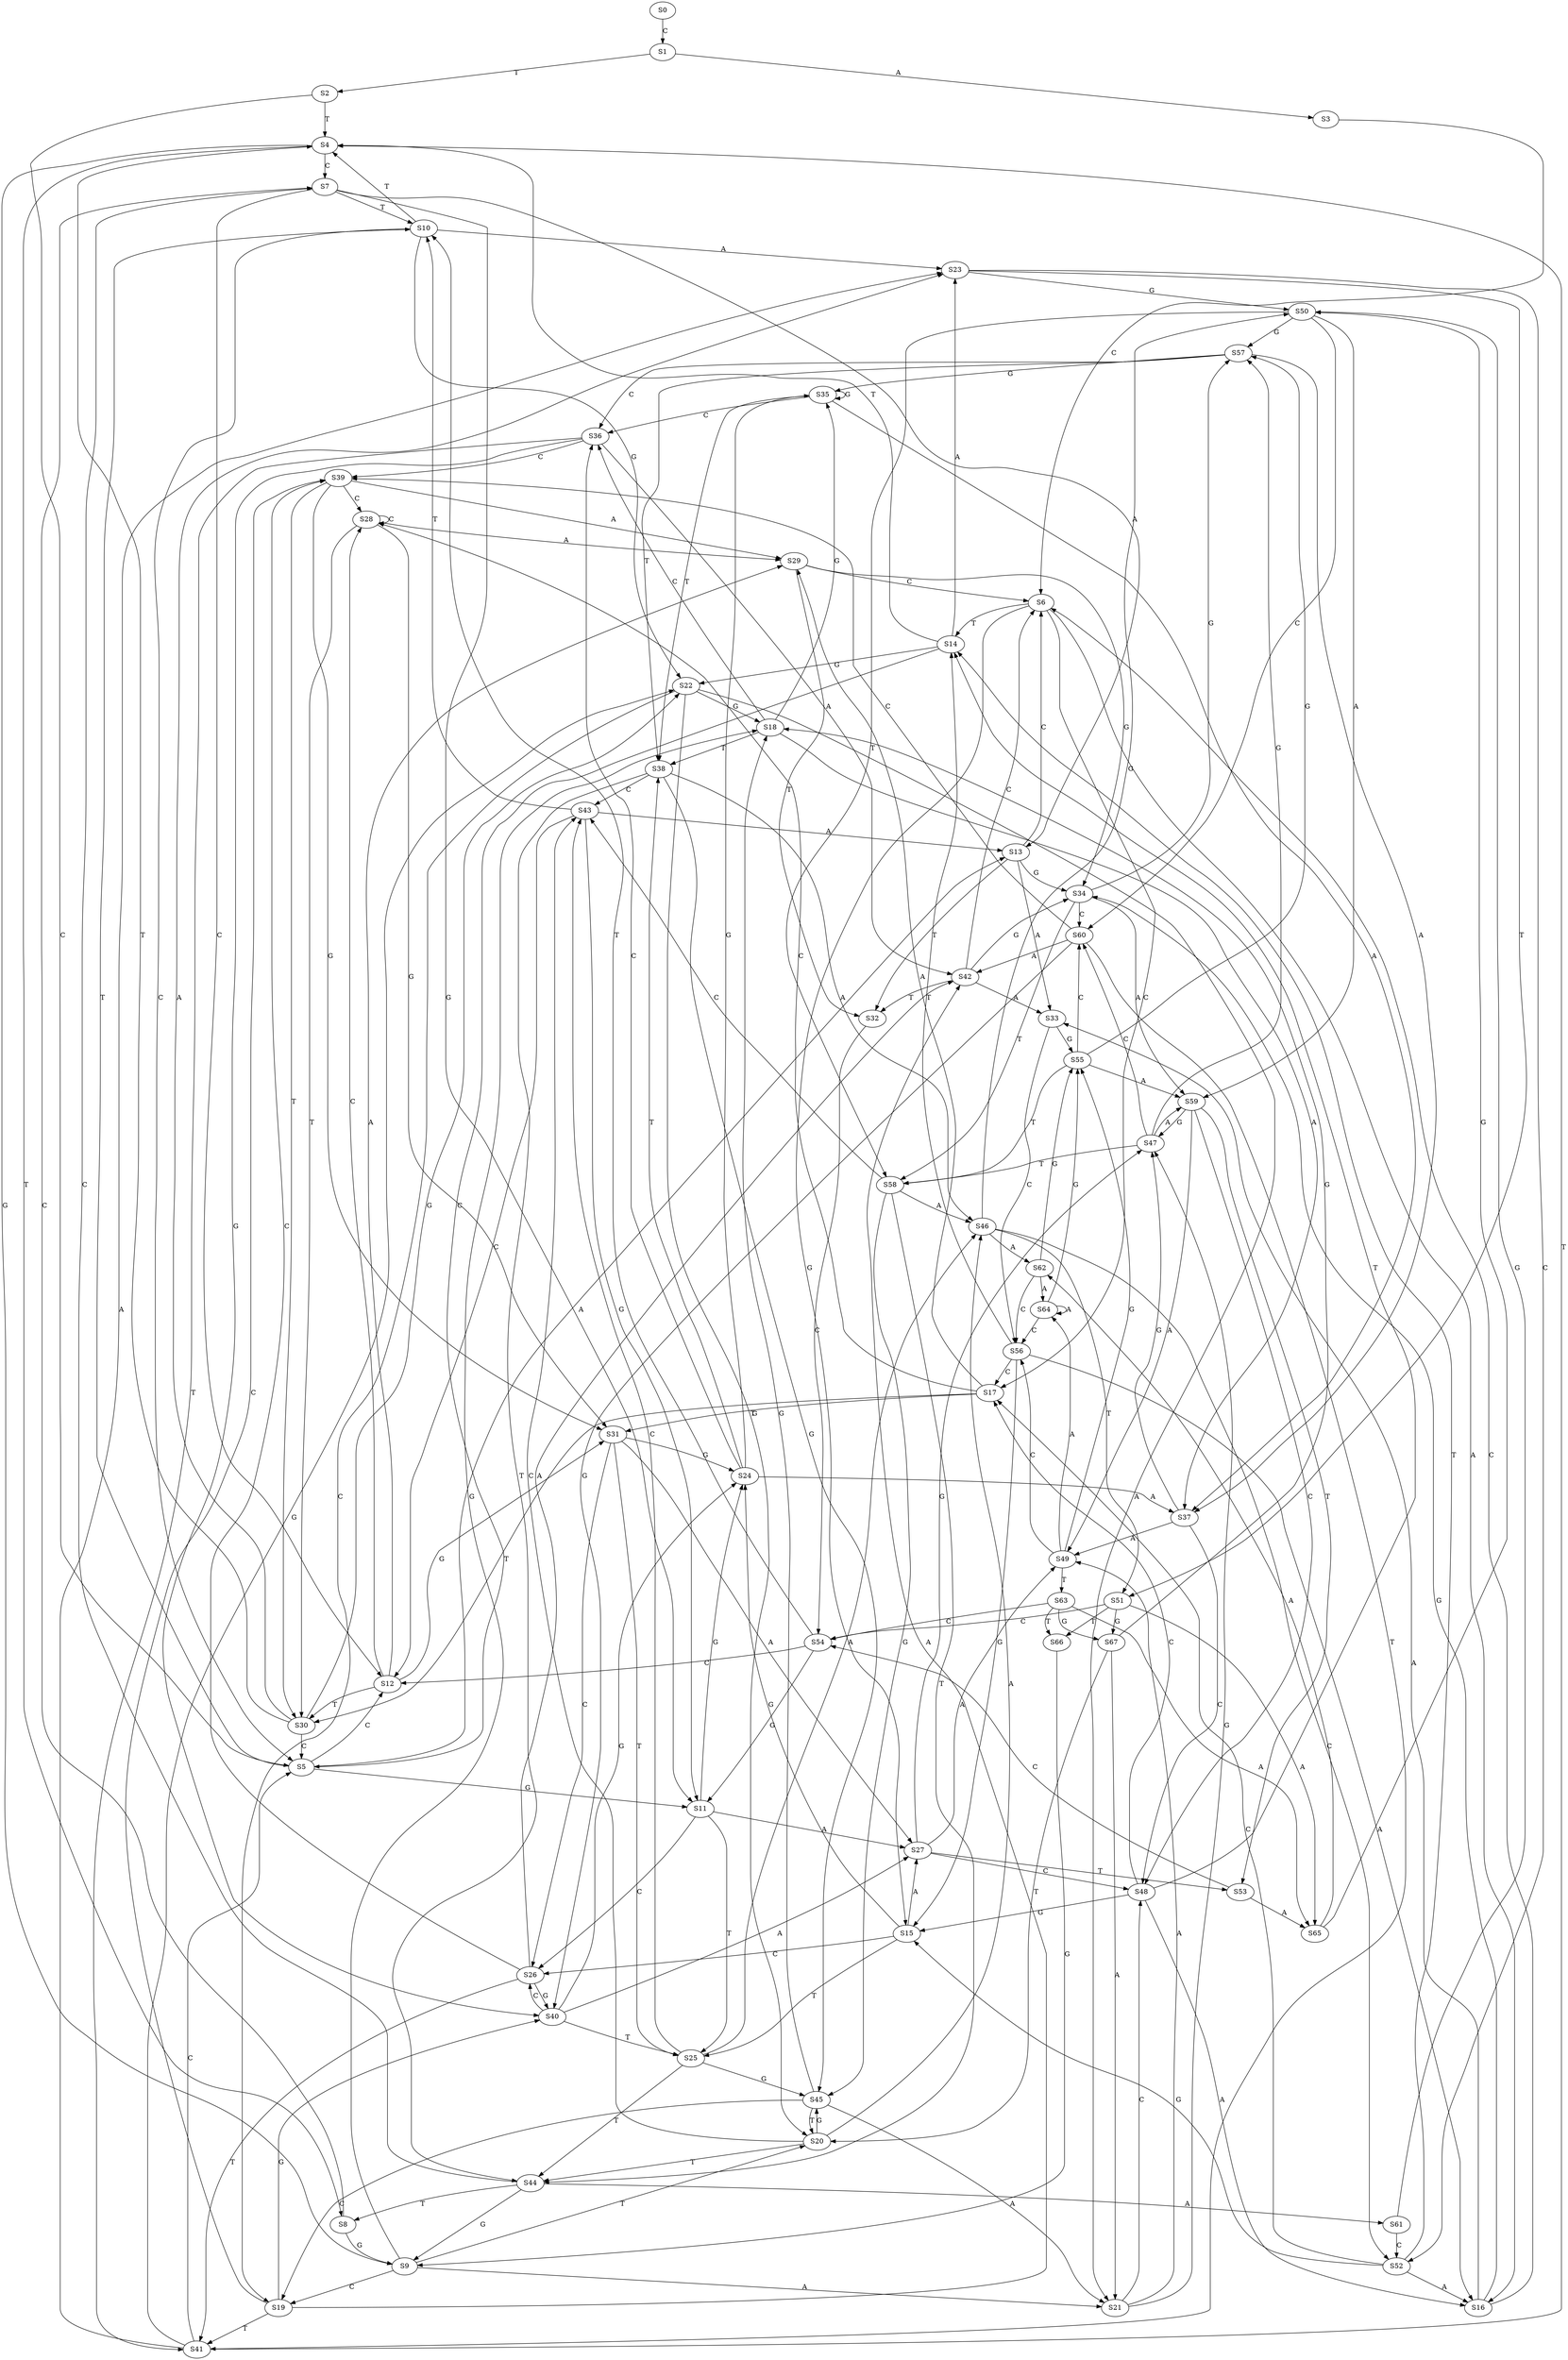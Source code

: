strict digraph  {
	S0 -> S1 [ label = C ];
	S1 -> S2 [ label = T ];
	S1 -> S3 [ label = A ];
	S2 -> S4 [ label = T ];
	S2 -> S5 [ label = C ];
	S3 -> S6 [ label = C ];
	S4 -> S7 [ label = C ];
	S4 -> S8 [ label = T ];
	S4 -> S9 [ label = G ];
	S5 -> S10 [ label = T ];
	S5 -> S11 [ label = G ];
	S5 -> S12 [ label = C ];
	S5 -> S13 [ label = A ];
	S6 -> S14 [ label = T ];
	S6 -> S15 [ label = G ];
	S6 -> S16 [ label = A ];
	S6 -> S17 [ label = C ];
	S7 -> S13 [ label = A ];
	S7 -> S12 [ label = C ];
	S7 -> S11 [ label = G ];
	S7 -> S10 [ label = T ];
	S8 -> S9 [ label = G ];
	S8 -> S7 [ label = C ];
	S9 -> S18 [ label = G ];
	S9 -> S19 [ label = C ];
	S9 -> S20 [ label = T ];
	S9 -> S21 [ label = A ];
	S10 -> S22 [ label = G ];
	S10 -> S5 [ label = C ];
	S10 -> S23 [ label = A ];
	S10 -> S4 [ label = T ];
	S11 -> S24 [ label = G ];
	S11 -> S25 [ label = T ];
	S11 -> S26 [ label = C ];
	S11 -> S27 [ label = A ];
	S12 -> S28 [ label = C ];
	S12 -> S29 [ label = A ];
	S12 -> S30 [ label = T ];
	S12 -> S31 [ label = G ];
	S13 -> S32 [ label = T ];
	S13 -> S6 [ label = C ];
	S13 -> S33 [ label = A ];
	S13 -> S34 [ label = G ];
	S14 -> S23 [ label = A ];
	S14 -> S5 [ label = C ];
	S14 -> S4 [ label = T ];
	S14 -> S22 [ label = G ];
	S15 -> S24 [ label = G ];
	S15 -> S27 [ label = A ];
	S15 -> S25 [ label = T ];
	S15 -> S26 [ label = C ];
	S16 -> S34 [ label = G ];
	S16 -> S6 [ label = C ];
	S16 -> S33 [ label = A ];
	S17 -> S28 [ label = C ];
	S17 -> S29 [ label = A ];
	S17 -> S30 [ label = T ];
	S17 -> S31 [ label = G ];
	S18 -> S35 [ label = G ];
	S18 -> S36 [ label = C ];
	S18 -> S37 [ label = A ];
	S18 -> S38 [ label = T ];
	S19 -> S39 [ label = C ];
	S19 -> S40 [ label = G ];
	S19 -> S41 [ label = T ];
	S19 -> S42 [ label = A ];
	S20 -> S43 [ label = C ];
	S20 -> S44 [ label = T ];
	S20 -> S45 [ label = G ];
	S20 -> S46 [ label = A ];
	S21 -> S47 [ label = G ];
	S21 -> S48 [ label = C ];
	S21 -> S49 [ label = A ];
	S22 -> S21 [ label = A ];
	S22 -> S19 [ label = C ];
	S22 -> S18 [ label = G ];
	S22 -> S20 [ label = T ];
	S23 -> S50 [ label = G ];
	S23 -> S51 [ label = T ];
	S23 -> S52 [ label = C ];
	S24 -> S37 [ label = A ];
	S24 -> S35 [ label = G ];
	S24 -> S36 [ label = C ];
	S24 -> S38 [ label = T ];
	S25 -> S43 [ label = C ];
	S25 -> S46 [ label = A ];
	S25 -> S45 [ label = G ];
	S25 -> S44 [ label = T ];
	S26 -> S40 [ label = G ];
	S26 -> S41 [ label = T ];
	S26 -> S39 [ label = C ];
	S26 -> S42 [ label = A ];
	S27 -> S49 [ label = A ];
	S27 -> S48 [ label = C ];
	S27 -> S47 [ label = G ];
	S27 -> S53 [ label = T ];
	S28 -> S31 [ label = G ];
	S28 -> S28 [ label = C ];
	S28 -> S29 [ label = A ];
	S28 -> S30 [ label = T ];
	S29 -> S34 [ label = G ];
	S29 -> S32 [ label = T ];
	S29 -> S6 [ label = C ];
	S30 -> S22 [ label = G ];
	S30 -> S5 [ label = C ];
	S30 -> S4 [ label = T ];
	S30 -> S23 [ label = A ];
	S31 -> S27 [ label = A ];
	S31 -> S24 [ label = G ];
	S31 -> S25 [ label = T ];
	S31 -> S26 [ label = C ];
	S32 -> S54 [ label = C ];
	S33 -> S55 [ label = G ];
	S33 -> S56 [ label = C ];
	S34 -> S57 [ label = G ];
	S34 -> S58 [ label = T ];
	S34 -> S59 [ label = A ];
	S34 -> S60 [ label = C ];
	S35 -> S38 [ label = T ];
	S35 -> S36 [ label = C ];
	S35 -> S35 [ label = G ];
	S35 -> S37 [ label = A ];
	S36 -> S41 [ label = T ];
	S36 -> S39 [ label = C ];
	S36 -> S42 [ label = A ];
	S36 -> S40 [ label = G ];
	S37 -> S49 [ label = A ];
	S37 -> S47 [ label = G ];
	S37 -> S48 [ label = C ];
	S38 -> S46 [ label = A ];
	S38 -> S43 [ label = C ];
	S38 -> S45 [ label = G ];
	S38 -> S44 [ label = T ];
	S39 -> S31 [ label = G ];
	S39 -> S29 [ label = A ];
	S39 -> S30 [ label = T ];
	S39 -> S28 [ label = C ];
	S40 -> S24 [ label = G ];
	S40 -> S27 [ label = A ];
	S40 -> S25 [ label = T ];
	S40 -> S26 [ label = C ];
	S41 -> S23 [ label = A ];
	S41 -> S5 [ label = C ];
	S41 -> S4 [ label = T ];
	S41 -> S22 [ label = G ];
	S42 -> S34 [ label = G ];
	S42 -> S6 [ label = C ];
	S42 -> S33 [ label = A ];
	S42 -> S32 [ label = T ];
	S43 -> S10 [ label = T ];
	S43 -> S11 [ label = G ];
	S43 -> S13 [ label = A ];
	S43 -> S12 [ label = C ];
	S44 -> S7 [ label = C ];
	S44 -> S9 [ label = G ];
	S44 -> S61 [ label = A ];
	S44 -> S8 [ label = T ];
	S45 -> S20 [ label = T ];
	S45 -> S18 [ label = G ];
	S45 -> S21 [ label = A ];
	S45 -> S19 [ label = C ];
	S46 -> S51 [ label = T ];
	S46 -> S50 [ label = G ];
	S46 -> S62 [ label = A ];
	S46 -> S52 [ label = C ];
	S47 -> S58 [ label = T ];
	S47 -> S57 [ label = G ];
	S47 -> S59 [ label = A ];
	S47 -> S60 [ label = C ];
	S48 -> S14 [ label = T ];
	S48 -> S15 [ label = G ];
	S48 -> S17 [ label = C ];
	S48 -> S16 [ label = A ];
	S49 -> S63 [ label = T ];
	S49 -> S56 [ label = C ];
	S49 -> S64 [ label = A ];
	S49 -> S55 [ label = G ];
	S50 -> S58 [ label = T ];
	S50 -> S59 [ label = A ];
	S50 -> S60 [ label = C ];
	S50 -> S57 [ label = G ];
	S51 -> S54 [ label = C ];
	S51 -> S65 [ label = A ];
	S51 -> S66 [ label = T ];
	S51 -> S67 [ label = G ];
	S52 -> S15 [ label = G ];
	S52 -> S14 [ label = T ];
	S52 -> S17 [ label = C ];
	S52 -> S16 [ label = A ];
	S53 -> S65 [ label = A ];
	S53 -> S54 [ label = C ];
	S54 -> S12 [ label = C ];
	S54 -> S11 [ label = G ];
	S54 -> S10 [ label = T ];
	S55 -> S58 [ label = T ];
	S55 -> S59 [ label = A ];
	S55 -> S60 [ label = C ];
	S55 -> S57 [ label = G ];
	S56 -> S16 [ label = A ];
	S56 -> S17 [ label = C ];
	S56 -> S15 [ label = G ];
	S56 -> S14 [ label = T ];
	S57 -> S37 [ label = A ];
	S57 -> S35 [ label = G ];
	S57 -> S38 [ label = T ];
	S57 -> S36 [ label = C ];
	S58 -> S46 [ label = A ];
	S58 -> S43 [ label = C ];
	S58 -> S45 [ label = G ];
	S58 -> S44 [ label = T ];
	S59 -> S49 [ label = A ];
	S59 -> S48 [ label = C ];
	S59 -> S53 [ label = T ];
	S59 -> S47 [ label = G ];
	S60 -> S39 [ label = C ];
	S60 -> S42 [ label = A ];
	S60 -> S40 [ label = G ];
	S60 -> S41 [ label = T ];
	S61 -> S52 [ label = C ];
	S61 -> S50 [ label = G ];
	S62 -> S55 [ label = G ];
	S62 -> S64 [ label = A ];
	S62 -> S56 [ label = C ];
	S63 -> S65 [ label = A ];
	S63 -> S54 [ label = C ];
	S63 -> S67 [ label = G ];
	S63 -> S66 [ label = T ];
	S64 -> S55 [ label = G ];
	S64 -> S56 [ label = C ];
	S64 -> S64 [ label = A ];
	S65 -> S50 [ label = G ];
	S65 -> S62 [ label = A ];
	S66 -> S9 [ label = G ];
	S67 -> S18 [ label = G ];
	S67 -> S21 [ label = A ];
	S67 -> S20 [ label = T ];
}
